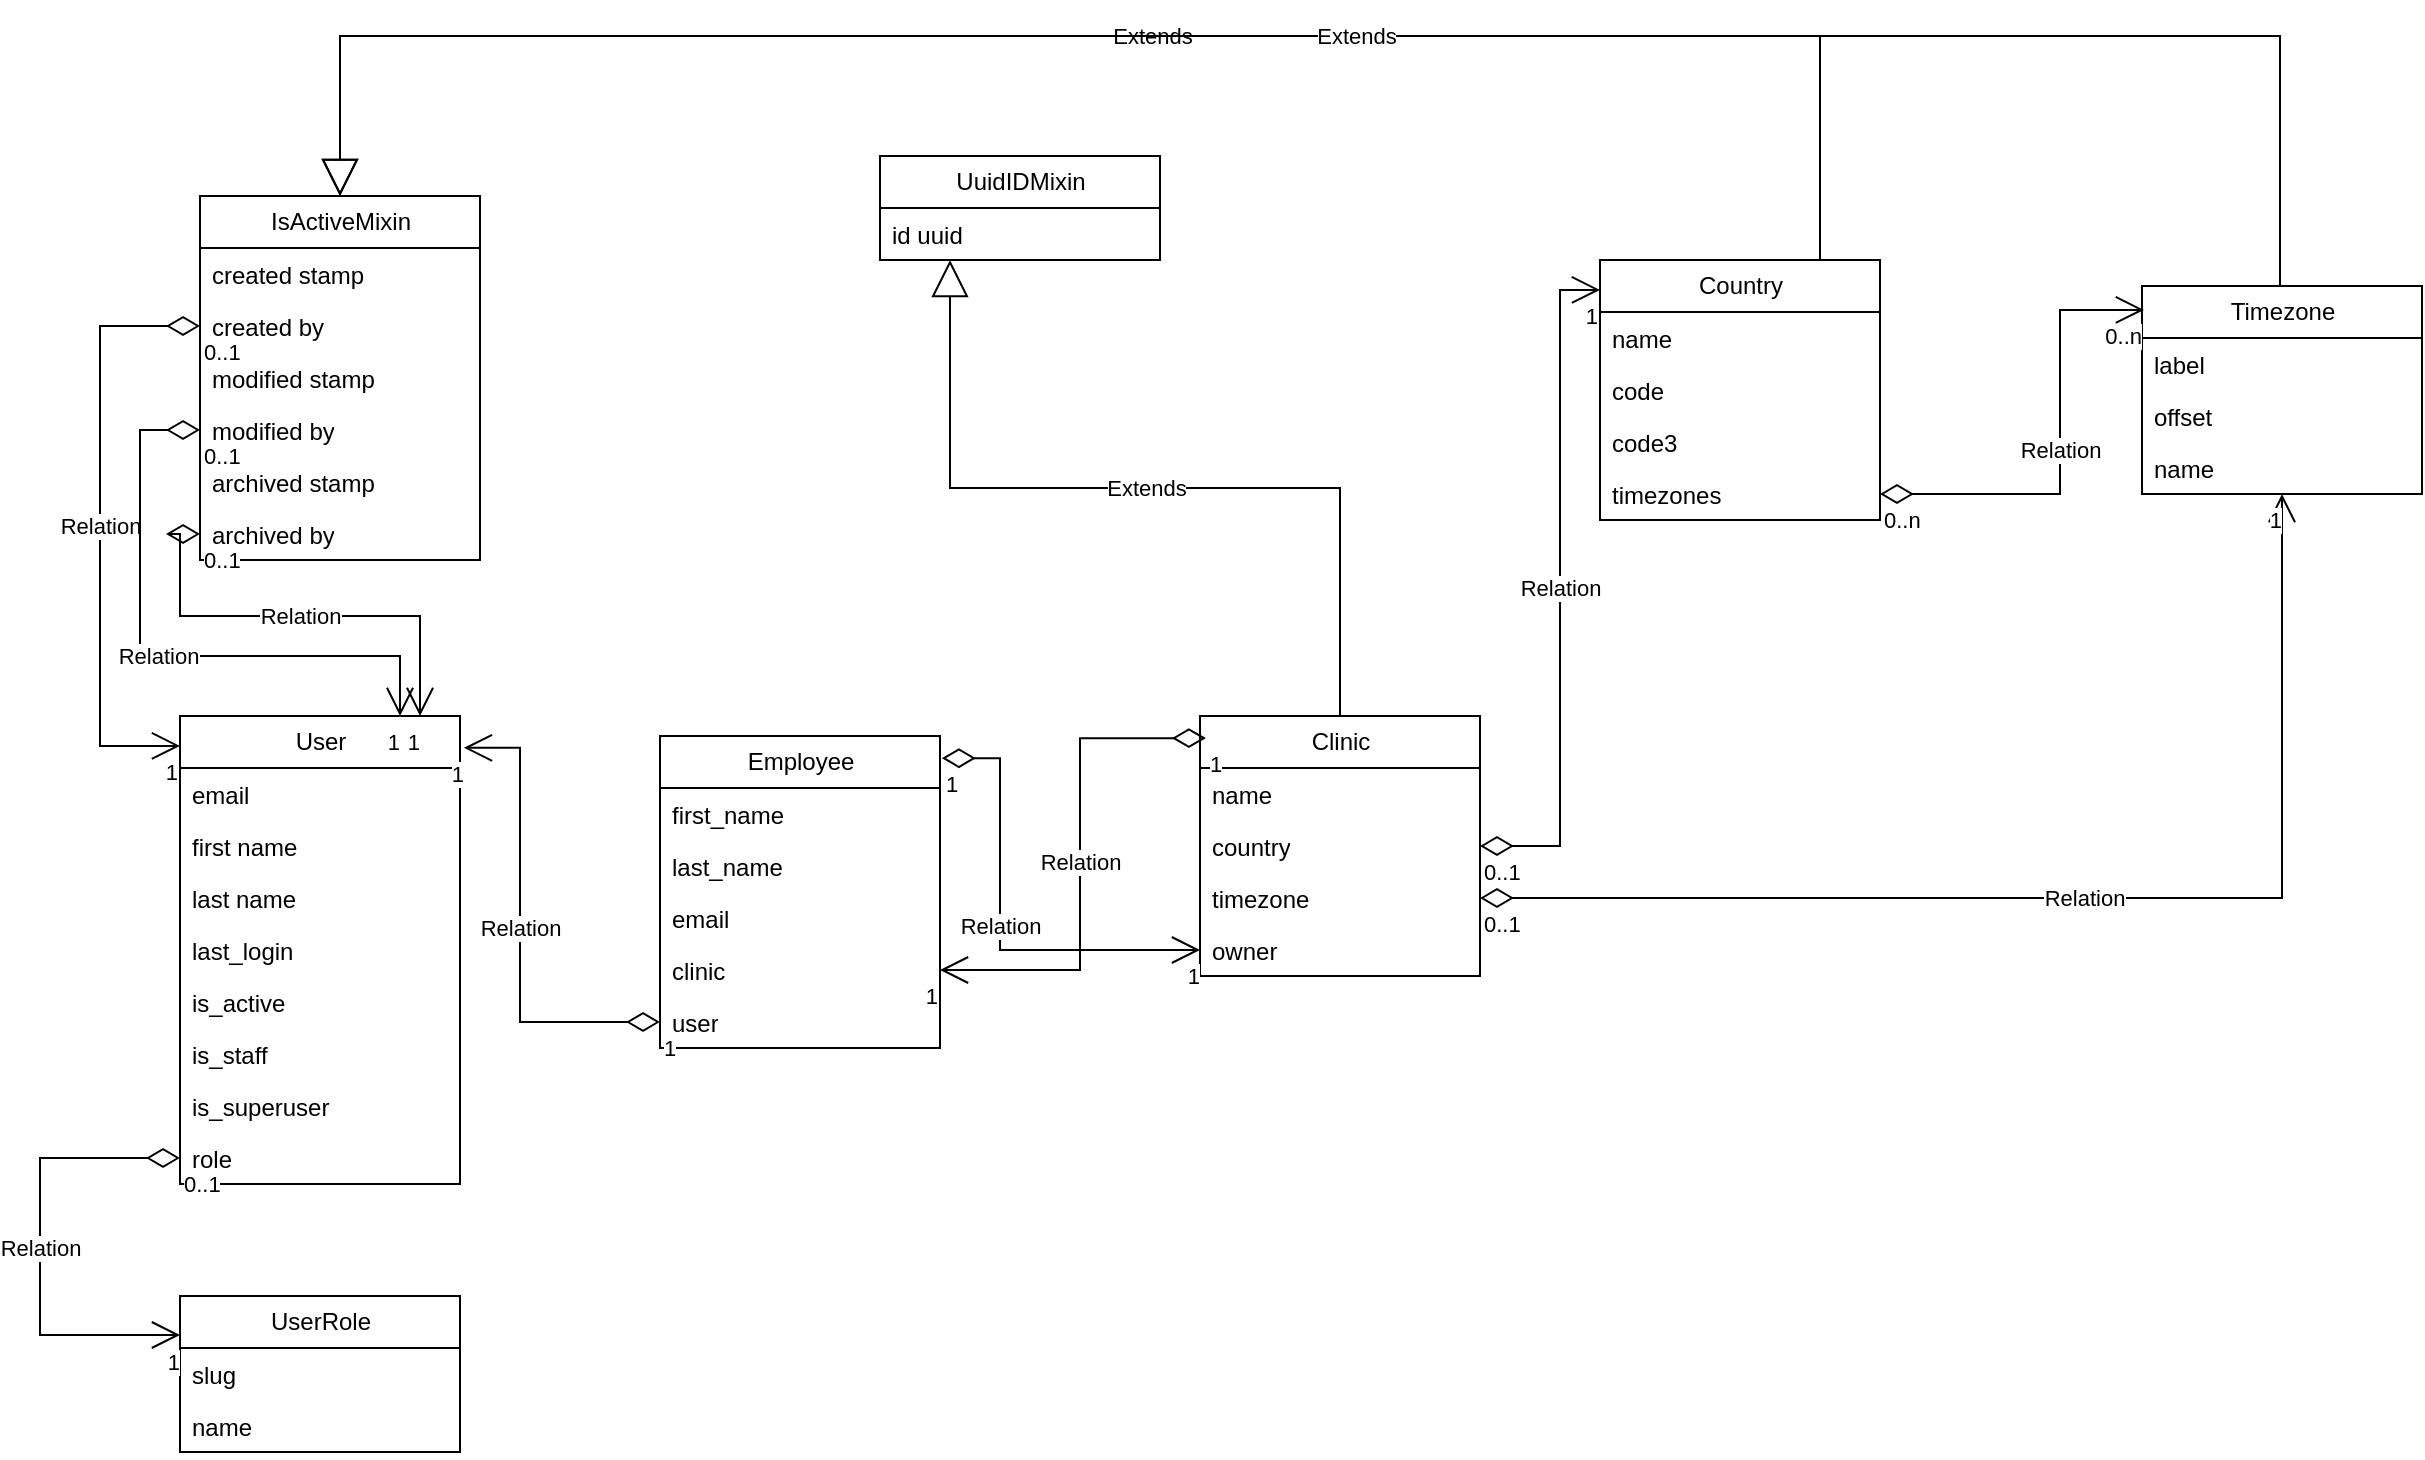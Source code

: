 <mxfile version="28.0.6">
  <diagram id="C5RBs43oDa-KdzZeNtuy" name="Page-1">
    <mxGraphModel dx="1426" dy="875" grid="1" gridSize="10" guides="1" tooltips="1" connect="1" arrows="1" fold="1" page="1" pageScale="1" pageWidth="827" pageHeight="1169" math="0" shadow="0">
      <root>
        <mxCell id="WIyWlLk6GJQsqaUBKTNV-0" />
        <mxCell id="WIyWlLk6GJQsqaUBKTNV-1" parent="WIyWlLk6GJQsqaUBKTNV-0" />
        <mxCell id="rbAuzKS3jZ9oMOGcdVhf-10" value="IsActiveMixin" style="swimlane;fontStyle=0;childLayout=stackLayout;horizontal=1;startSize=26;fillColor=none;horizontalStack=0;resizeParent=1;resizeParentMax=0;resizeLast=0;collapsible=1;marginBottom=0;html=1;" vertex="1" parent="WIyWlLk6GJQsqaUBKTNV-1">
          <mxGeometry x="200" y="440" width="140" height="182" as="geometry" />
        </mxCell>
        <mxCell id="rbAuzKS3jZ9oMOGcdVhf-11" value="created stamp" style="text;strokeColor=none;fillColor=none;align=left;verticalAlign=top;spacingLeft=4;spacingRight=4;overflow=hidden;rotatable=0;points=[[0,0.5],[1,0.5]];portConstraint=eastwest;whiteSpace=wrap;html=1;" vertex="1" parent="rbAuzKS3jZ9oMOGcdVhf-10">
          <mxGeometry y="26" width="140" height="26" as="geometry" />
        </mxCell>
        <mxCell id="rbAuzKS3jZ9oMOGcdVhf-12" value="created by" style="text;strokeColor=none;fillColor=none;align=left;verticalAlign=top;spacingLeft=4;spacingRight=4;overflow=hidden;rotatable=0;points=[[0,0.5],[1,0.5]];portConstraint=eastwest;whiteSpace=wrap;html=1;" vertex="1" parent="rbAuzKS3jZ9oMOGcdVhf-10">
          <mxGeometry y="52" width="140" height="26" as="geometry" />
        </mxCell>
        <mxCell id="rbAuzKS3jZ9oMOGcdVhf-14" value="modified stamp" style="text;strokeColor=none;fillColor=none;align=left;verticalAlign=top;spacingLeft=4;spacingRight=4;overflow=hidden;rotatable=0;points=[[0,0.5],[1,0.5]];portConstraint=eastwest;whiteSpace=wrap;html=1;" vertex="1" parent="rbAuzKS3jZ9oMOGcdVhf-10">
          <mxGeometry y="78" width="140" height="26" as="geometry" />
        </mxCell>
        <mxCell id="rbAuzKS3jZ9oMOGcdVhf-15" value="modified by&lt;table&gt;&lt;tbody&gt;&lt;tr&gt;&lt;td&gt;&lt;br&gt;&lt;/td&gt;&lt;td&gt;&lt;br&gt;&lt;/td&gt;&lt;td&gt;&lt;br&gt;&lt;/td&gt;&lt;td&gt;&lt;br&gt;&lt;/td&gt;&lt;/tr&gt;&lt;tr&gt;&lt;td&gt;&lt;br&gt;&lt;/td&gt;&lt;td&gt;&lt;br&gt;&lt;/td&gt;&lt;td&gt;&lt;br&gt;&lt;/td&gt;&lt;td&gt;&lt;br&gt;&lt;/td&gt;&lt;/tr&gt;&lt;tr&gt;&lt;td&gt;&lt;br&gt;&lt;/td&gt;&lt;td&gt;&lt;br&gt;&lt;/td&gt;&lt;td&gt;&lt;br&gt;&lt;/td&gt;&lt;td&gt;&lt;br&gt;&lt;/td&gt;&lt;/tr&gt;&lt;/tbody&gt;&lt;/table&gt;" style="text;strokeColor=none;fillColor=none;align=left;verticalAlign=top;spacingLeft=4;spacingRight=4;overflow=hidden;rotatable=0;points=[[0,0.5],[1,0.5]];portConstraint=eastwest;whiteSpace=wrap;html=1;" vertex="1" parent="rbAuzKS3jZ9oMOGcdVhf-10">
          <mxGeometry y="104" width="140" height="26" as="geometry" />
        </mxCell>
        <mxCell id="rbAuzKS3jZ9oMOGcdVhf-16" value="archived&lt;span style=&quot;background-color: transparent; color: light-dark(rgb(0, 0, 0), rgb(255, 255, 255));&quot;&gt;&amp;nbsp;stamp&lt;/span&gt;" style="text;strokeColor=none;fillColor=none;align=left;verticalAlign=top;spacingLeft=4;spacingRight=4;overflow=hidden;rotatable=0;points=[[0,0.5],[1,0.5]];portConstraint=eastwest;whiteSpace=wrap;html=1;" vertex="1" parent="rbAuzKS3jZ9oMOGcdVhf-10">
          <mxGeometry y="130" width="140" height="26" as="geometry" />
        </mxCell>
        <mxCell id="rbAuzKS3jZ9oMOGcdVhf-17" value="archived by" style="text;strokeColor=none;fillColor=none;align=left;verticalAlign=top;spacingLeft=4;spacingRight=4;overflow=hidden;rotatable=0;points=[[0,0.5],[1,0.5]];portConstraint=eastwest;whiteSpace=wrap;html=1;" vertex="1" parent="rbAuzKS3jZ9oMOGcdVhf-10">
          <mxGeometry y="156" width="140" height="26" as="geometry" />
        </mxCell>
        <mxCell id="rbAuzKS3jZ9oMOGcdVhf-18" value="UuidIDMixin" style="swimlane;fontStyle=0;childLayout=stackLayout;horizontal=1;startSize=26;fillColor=none;horizontalStack=0;resizeParent=1;resizeParentMax=0;resizeLast=0;collapsible=1;marginBottom=0;html=1;" vertex="1" parent="WIyWlLk6GJQsqaUBKTNV-1">
          <mxGeometry x="540" y="420" width="140" height="52" as="geometry" />
        </mxCell>
        <mxCell id="rbAuzKS3jZ9oMOGcdVhf-19" value="id uuid" style="text;strokeColor=none;fillColor=none;align=left;verticalAlign=top;spacingLeft=4;spacingRight=4;overflow=hidden;rotatable=0;points=[[0,0.5],[1,0.5]];portConstraint=eastwest;whiteSpace=wrap;html=1;" vertex="1" parent="rbAuzKS3jZ9oMOGcdVhf-18">
          <mxGeometry y="26" width="140" height="26" as="geometry" />
        </mxCell>
        <mxCell id="rbAuzKS3jZ9oMOGcdVhf-25" value="User" style="swimlane;fontStyle=0;childLayout=stackLayout;horizontal=1;startSize=26;fillColor=none;horizontalStack=0;resizeParent=1;resizeParentMax=0;resizeLast=0;collapsible=1;marginBottom=0;html=1;" vertex="1" parent="WIyWlLk6GJQsqaUBKTNV-1">
          <mxGeometry x="190" y="700" width="140" height="234" as="geometry" />
        </mxCell>
        <mxCell id="rbAuzKS3jZ9oMOGcdVhf-26" value="email" style="text;strokeColor=none;fillColor=none;align=left;verticalAlign=top;spacingLeft=4;spacingRight=4;overflow=hidden;rotatable=0;points=[[0,0.5],[1,0.5]];portConstraint=eastwest;whiteSpace=wrap;html=1;" vertex="1" parent="rbAuzKS3jZ9oMOGcdVhf-25">
          <mxGeometry y="26" width="140" height="26" as="geometry" />
        </mxCell>
        <mxCell id="rbAuzKS3jZ9oMOGcdVhf-27" value="first name" style="text;strokeColor=none;fillColor=none;align=left;verticalAlign=top;spacingLeft=4;spacingRight=4;overflow=hidden;rotatable=0;points=[[0,0.5],[1,0.5]];portConstraint=eastwest;whiteSpace=wrap;html=1;" vertex="1" parent="rbAuzKS3jZ9oMOGcdVhf-25">
          <mxGeometry y="52" width="140" height="26" as="geometry" />
        </mxCell>
        <mxCell id="rbAuzKS3jZ9oMOGcdVhf-28" value="last name" style="text;strokeColor=none;fillColor=none;align=left;verticalAlign=top;spacingLeft=4;spacingRight=4;overflow=hidden;rotatable=0;points=[[0,0.5],[1,0.5]];portConstraint=eastwest;whiteSpace=wrap;html=1;" vertex="1" parent="rbAuzKS3jZ9oMOGcdVhf-25">
          <mxGeometry y="78" width="140" height="26" as="geometry" />
        </mxCell>
        <mxCell id="rbAuzKS3jZ9oMOGcdVhf-32" value="last_login" style="text;strokeColor=none;fillColor=none;align=left;verticalAlign=top;spacingLeft=4;spacingRight=4;overflow=hidden;rotatable=0;points=[[0,0.5],[1,0.5]];portConstraint=eastwest;whiteSpace=wrap;html=1;" vertex="1" parent="rbAuzKS3jZ9oMOGcdVhf-25">
          <mxGeometry y="104" width="140" height="26" as="geometry" />
        </mxCell>
        <mxCell id="rbAuzKS3jZ9oMOGcdVhf-29" value="is_active" style="text;strokeColor=none;fillColor=none;align=left;verticalAlign=top;spacingLeft=4;spacingRight=4;overflow=hidden;rotatable=0;points=[[0,0.5],[1,0.5]];portConstraint=eastwest;whiteSpace=wrap;html=1;" vertex="1" parent="rbAuzKS3jZ9oMOGcdVhf-25">
          <mxGeometry y="130" width="140" height="26" as="geometry" />
        </mxCell>
        <mxCell id="rbAuzKS3jZ9oMOGcdVhf-31" value="is_staff" style="text;strokeColor=none;fillColor=none;align=left;verticalAlign=top;spacingLeft=4;spacingRight=4;overflow=hidden;rotatable=0;points=[[0,0.5],[1,0.5]];portConstraint=eastwest;whiteSpace=wrap;html=1;" vertex="1" parent="rbAuzKS3jZ9oMOGcdVhf-25">
          <mxGeometry y="156" width="140" height="26" as="geometry" />
        </mxCell>
        <mxCell id="rbAuzKS3jZ9oMOGcdVhf-33" value="is_superuser" style="text;strokeColor=none;fillColor=none;align=left;verticalAlign=top;spacingLeft=4;spacingRight=4;overflow=hidden;rotatable=0;points=[[0,0.5],[1,0.5]];portConstraint=eastwest;whiteSpace=wrap;html=1;" vertex="1" parent="rbAuzKS3jZ9oMOGcdVhf-25">
          <mxGeometry y="182" width="140" height="26" as="geometry" />
        </mxCell>
        <mxCell id="rbAuzKS3jZ9oMOGcdVhf-30" value="role" style="text;strokeColor=none;fillColor=none;align=left;verticalAlign=top;spacingLeft=4;spacingRight=4;overflow=hidden;rotatable=0;points=[[0,0.5],[1,0.5]];portConstraint=eastwest;whiteSpace=wrap;html=1;" vertex="1" parent="rbAuzKS3jZ9oMOGcdVhf-25">
          <mxGeometry y="208" width="140" height="26" as="geometry" />
        </mxCell>
        <mxCell id="rbAuzKS3jZ9oMOGcdVhf-34" value="UserRole" style="swimlane;fontStyle=0;childLayout=stackLayout;horizontal=1;startSize=26;fillColor=none;horizontalStack=0;resizeParent=1;resizeParentMax=0;resizeLast=0;collapsible=1;marginBottom=0;html=1;" vertex="1" parent="WIyWlLk6GJQsqaUBKTNV-1">
          <mxGeometry x="190" y="990" width="140" height="78" as="geometry" />
        </mxCell>
        <mxCell id="rbAuzKS3jZ9oMOGcdVhf-35" value="slug" style="text;strokeColor=none;fillColor=none;align=left;verticalAlign=top;spacingLeft=4;spacingRight=4;overflow=hidden;rotatable=0;points=[[0,0.5],[1,0.5]];portConstraint=eastwest;whiteSpace=wrap;html=1;" vertex="1" parent="rbAuzKS3jZ9oMOGcdVhf-34">
          <mxGeometry y="26" width="140" height="26" as="geometry" />
        </mxCell>
        <mxCell id="rbAuzKS3jZ9oMOGcdVhf-36" value="name" style="text;strokeColor=none;fillColor=none;align=left;verticalAlign=top;spacingLeft=4;spacingRight=4;overflow=hidden;rotatable=0;points=[[0,0.5],[1,0.5]];portConstraint=eastwest;whiteSpace=wrap;html=1;" vertex="1" parent="rbAuzKS3jZ9oMOGcdVhf-34">
          <mxGeometry y="52" width="140" height="26" as="geometry" />
        </mxCell>
        <mxCell id="rbAuzKS3jZ9oMOGcdVhf-37" value="Relation" style="endArrow=open;html=1;endSize=12;startArrow=diamondThin;startSize=14;startFill=0;edgeStyle=orthogonalEdgeStyle;rounded=0;entryX=0;entryY=0.25;entryDx=0;entryDy=0;" edge="1" parent="WIyWlLk6GJQsqaUBKTNV-1" target="rbAuzKS3jZ9oMOGcdVhf-34">
          <mxGeometry relative="1" as="geometry">
            <mxPoint x="190" y="921" as="sourcePoint" />
            <mxPoint x="600" y="758.5" as="targetPoint" />
            <Array as="points">
              <mxPoint x="120" y="921" />
              <mxPoint x="120" y="1010" />
            </Array>
          </mxGeometry>
        </mxCell>
        <mxCell id="rbAuzKS3jZ9oMOGcdVhf-38" value="0..1" style="edgeLabel;resizable=0;html=1;align=left;verticalAlign=top;" connectable="0" vertex="1" parent="rbAuzKS3jZ9oMOGcdVhf-37">
          <mxGeometry x="-1" relative="1" as="geometry" />
        </mxCell>
        <mxCell id="rbAuzKS3jZ9oMOGcdVhf-39" value="1" style="edgeLabel;resizable=0;html=1;align=right;verticalAlign=top;" connectable="0" vertex="1" parent="rbAuzKS3jZ9oMOGcdVhf-37">
          <mxGeometry x="1" relative="1" as="geometry" />
        </mxCell>
        <mxCell id="rbAuzKS3jZ9oMOGcdVhf-40" value="Relation" style="endArrow=open;html=1;endSize=12;startArrow=diamondThin;startSize=14;startFill=0;edgeStyle=orthogonalEdgeStyle;rounded=0;exitX=0;exitY=0.5;exitDx=0;exitDy=0;entryX=0;entryY=0.064;entryDx=0;entryDy=0;entryPerimeter=0;" edge="1" parent="WIyWlLk6GJQsqaUBKTNV-1" source="rbAuzKS3jZ9oMOGcdVhf-12" target="rbAuzKS3jZ9oMOGcdVhf-25">
          <mxGeometry relative="1" as="geometry">
            <mxPoint x="280" y="770" as="sourcePoint" />
            <mxPoint x="440" y="770" as="targetPoint" />
            <Array as="points">
              <mxPoint x="150" y="505" />
              <mxPoint x="150" y="715" />
            </Array>
          </mxGeometry>
        </mxCell>
        <mxCell id="rbAuzKS3jZ9oMOGcdVhf-41" value="0..1" style="edgeLabel;resizable=0;html=1;align=left;verticalAlign=top;" connectable="0" vertex="1" parent="rbAuzKS3jZ9oMOGcdVhf-40">
          <mxGeometry x="-1" relative="1" as="geometry" />
        </mxCell>
        <mxCell id="rbAuzKS3jZ9oMOGcdVhf-42" value="1" style="edgeLabel;resizable=0;html=1;align=right;verticalAlign=top;" connectable="0" vertex="1" parent="rbAuzKS3jZ9oMOGcdVhf-40">
          <mxGeometry x="1" relative="1" as="geometry" />
        </mxCell>
        <mxCell id="rbAuzKS3jZ9oMOGcdVhf-48" value="Relation" style="endArrow=open;html=1;endSize=12;startArrow=diamondThin;startSize=14;startFill=0;edgeStyle=orthogonalEdgeStyle;rounded=0;strokeColor=default;align=center;verticalAlign=middle;fontFamily=Helvetica;fontSize=11;fontColor=default;labelBackgroundColor=default;exitX=0;exitY=0.5;exitDx=0;exitDy=0;" edge="1" parent="WIyWlLk6GJQsqaUBKTNV-1" source="rbAuzKS3jZ9oMOGcdVhf-15" target="rbAuzKS3jZ9oMOGcdVhf-25">
          <mxGeometry relative="1" as="geometry">
            <mxPoint x="280" y="770" as="sourcePoint" />
            <mxPoint x="440" y="770" as="targetPoint" />
            <Array as="points">
              <mxPoint x="170" y="557" />
              <mxPoint x="170" y="670" />
              <mxPoint x="300" y="670" />
            </Array>
          </mxGeometry>
        </mxCell>
        <mxCell id="rbAuzKS3jZ9oMOGcdVhf-49" value="0..1" style="edgeLabel;resizable=0;html=1;align=left;verticalAlign=top;fontFamily=Helvetica;fontSize=11;fontColor=default;labelBackgroundColor=default;" connectable="0" vertex="1" parent="rbAuzKS3jZ9oMOGcdVhf-48">
          <mxGeometry x="-1" relative="1" as="geometry" />
        </mxCell>
        <mxCell id="rbAuzKS3jZ9oMOGcdVhf-50" value="1" style="edgeLabel;resizable=0;html=1;align=right;verticalAlign=top;fontFamily=Helvetica;fontSize=11;fontColor=default;labelBackgroundColor=default;" connectable="0" vertex="1" parent="rbAuzKS3jZ9oMOGcdVhf-48">
          <mxGeometry x="1" relative="1" as="geometry" />
        </mxCell>
        <mxCell id="rbAuzKS3jZ9oMOGcdVhf-51" value="Relation" style="endArrow=open;html=1;endSize=12;startArrow=diamondThin;startSize=14;startFill=0;edgeStyle=orthogonalEdgeStyle;rounded=0;strokeColor=default;align=center;verticalAlign=middle;fontFamily=Helvetica;fontSize=11;fontColor=default;labelBackgroundColor=default;exitX=0;exitY=0.5;exitDx=0;exitDy=0;" edge="1" parent="WIyWlLk6GJQsqaUBKTNV-1" source="rbAuzKS3jZ9oMOGcdVhf-17">
          <mxGeometry relative="1" as="geometry">
            <mxPoint x="400" y="650" as="sourcePoint" />
            <mxPoint x="310" y="700" as="targetPoint" />
            <Array as="points">
              <mxPoint x="190" y="609" />
              <mxPoint x="190" y="650" />
              <mxPoint x="310" y="650" />
            </Array>
          </mxGeometry>
        </mxCell>
        <mxCell id="rbAuzKS3jZ9oMOGcdVhf-52" value="0..1" style="edgeLabel;resizable=0;html=1;align=left;verticalAlign=top;fontFamily=Helvetica;fontSize=11;fontColor=default;labelBackgroundColor=default;" connectable="0" vertex="1" parent="rbAuzKS3jZ9oMOGcdVhf-51">
          <mxGeometry x="-1" relative="1" as="geometry" />
        </mxCell>
        <mxCell id="rbAuzKS3jZ9oMOGcdVhf-53" value="1" style="edgeLabel;resizable=0;html=1;align=right;verticalAlign=top;fontFamily=Helvetica;fontSize=11;fontColor=default;labelBackgroundColor=default;" connectable="0" vertex="1" parent="rbAuzKS3jZ9oMOGcdVhf-51">
          <mxGeometry x="1" relative="1" as="geometry" />
        </mxCell>
        <mxCell id="rbAuzKS3jZ9oMOGcdVhf-54" value="Clinic" style="swimlane;fontStyle=0;childLayout=stackLayout;horizontal=1;startSize=26;fillColor=none;horizontalStack=0;resizeParent=1;resizeParentMax=0;resizeLast=0;collapsible=1;marginBottom=0;html=1;" vertex="1" parent="WIyWlLk6GJQsqaUBKTNV-1">
          <mxGeometry x="700" y="700" width="140" height="130" as="geometry" />
        </mxCell>
        <mxCell id="rbAuzKS3jZ9oMOGcdVhf-55" value="name" style="text;strokeColor=none;fillColor=none;align=left;verticalAlign=top;spacingLeft=4;spacingRight=4;overflow=hidden;rotatable=0;points=[[0,0.5],[1,0.5]];portConstraint=eastwest;whiteSpace=wrap;html=1;" vertex="1" parent="rbAuzKS3jZ9oMOGcdVhf-54">
          <mxGeometry y="26" width="140" height="26" as="geometry" />
        </mxCell>
        <mxCell id="rbAuzKS3jZ9oMOGcdVhf-56" value="country" style="text;strokeColor=none;fillColor=none;align=left;verticalAlign=top;spacingLeft=4;spacingRight=4;overflow=hidden;rotatable=0;points=[[0,0.5],[1,0.5]];portConstraint=eastwest;whiteSpace=wrap;html=1;" vertex="1" parent="rbAuzKS3jZ9oMOGcdVhf-54">
          <mxGeometry y="52" width="140" height="26" as="geometry" />
        </mxCell>
        <mxCell id="rbAuzKS3jZ9oMOGcdVhf-58" value="timezone" style="text;strokeColor=none;fillColor=none;align=left;verticalAlign=top;spacingLeft=4;spacingRight=4;overflow=hidden;rotatable=0;points=[[0,0.5],[1,0.5]];portConstraint=eastwest;whiteSpace=wrap;html=1;" vertex="1" parent="rbAuzKS3jZ9oMOGcdVhf-54">
          <mxGeometry y="78" width="140" height="26" as="geometry" />
        </mxCell>
        <mxCell id="rbAuzKS3jZ9oMOGcdVhf-57" value="owner" style="text;strokeColor=none;fillColor=none;align=left;verticalAlign=top;spacingLeft=4;spacingRight=4;overflow=hidden;rotatable=0;points=[[0,0.5],[1,0.5]];portConstraint=eastwest;whiteSpace=wrap;html=1;" vertex="1" parent="rbAuzKS3jZ9oMOGcdVhf-54">
          <mxGeometry y="104" width="140" height="26" as="geometry" />
        </mxCell>
        <mxCell id="rbAuzKS3jZ9oMOGcdVhf-59" value="Extends" style="endArrow=block;endSize=16;endFill=0;html=1;rounded=0;strokeColor=default;align=center;verticalAlign=middle;fontFamily=Helvetica;fontSize=11;fontColor=default;labelBackgroundColor=default;edgeStyle=orthogonalEdgeStyle;entryX=0.25;entryY=1;entryDx=0;entryDy=0;entryPerimeter=0;exitX=0.5;exitY=0;exitDx=0;exitDy=0;" edge="1" parent="WIyWlLk6GJQsqaUBKTNV-1" source="rbAuzKS3jZ9oMOGcdVhf-54" target="rbAuzKS3jZ9oMOGcdVhf-19">
          <mxGeometry width="160" relative="1" as="geometry">
            <mxPoint x="280" y="770" as="sourcePoint" />
            <mxPoint x="440" y="770" as="targetPoint" />
          </mxGeometry>
        </mxCell>
        <mxCell id="rbAuzKS3jZ9oMOGcdVhf-60" value="Employee" style="swimlane;fontStyle=0;childLayout=stackLayout;horizontal=1;startSize=26;fillColor=none;horizontalStack=0;resizeParent=1;resizeParentMax=0;resizeLast=0;collapsible=1;marginBottom=0;html=1;" vertex="1" parent="WIyWlLk6GJQsqaUBKTNV-1">
          <mxGeometry x="430" y="710" width="140" height="156" as="geometry" />
        </mxCell>
        <mxCell id="rbAuzKS3jZ9oMOGcdVhf-61" value="first_name" style="text;strokeColor=none;fillColor=none;align=left;verticalAlign=top;spacingLeft=4;spacingRight=4;overflow=hidden;rotatable=0;points=[[0,0.5],[1,0.5]];portConstraint=eastwest;whiteSpace=wrap;html=1;" vertex="1" parent="rbAuzKS3jZ9oMOGcdVhf-60">
          <mxGeometry y="26" width="140" height="26" as="geometry" />
        </mxCell>
        <mxCell id="rbAuzKS3jZ9oMOGcdVhf-62" value="last_name" style="text;strokeColor=none;fillColor=none;align=left;verticalAlign=top;spacingLeft=4;spacingRight=4;overflow=hidden;rotatable=0;points=[[0,0.5],[1,0.5]];portConstraint=eastwest;whiteSpace=wrap;html=1;" vertex="1" parent="rbAuzKS3jZ9oMOGcdVhf-60">
          <mxGeometry y="52" width="140" height="26" as="geometry" />
        </mxCell>
        <mxCell id="rbAuzKS3jZ9oMOGcdVhf-63" value="email" style="text;strokeColor=none;fillColor=none;align=left;verticalAlign=top;spacingLeft=4;spacingRight=4;overflow=hidden;rotatable=0;points=[[0,0.5],[1,0.5]];portConstraint=eastwest;whiteSpace=wrap;html=1;" vertex="1" parent="rbAuzKS3jZ9oMOGcdVhf-60">
          <mxGeometry y="78" width="140" height="26" as="geometry" />
        </mxCell>
        <mxCell id="rbAuzKS3jZ9oMOGcdVhf-64" value="clinic" style="text;strokeColor=none;fillColor=none;align=left;verticalAlign=top;spacingLeft=4;spacingRight=4;overflow=hidden;rotatable=0;points=[[0,0.5],[1,0.5]];portConstraint=eastwest;whiteSpace=wrap;html=1;" vertex="1" parent="rbAuzKS3jZ9oMOGcdVhf-60">
          <mxGeometry y="104" width="140" height="26" as="geometry" />
        </mxCell>
        <mxCell id="rbAuzKS3jZ9oMOGcdVhf-65" value="user" style="text;strokeColor=none;fillColor=none;align=left;verticalAlign=top;spacingLeft=4;spacingRight=4;overflow=hidden;rotatable=0;points=[[0,0.5],[1,0.5]];portConstraint=eastwest;whiteSpace=wrap;html=1;" vertex="1" parent="rbAuzKS3jZ9oMOGcdVhf-60">
          <mxGeometry y="130" width="140" height="26" as="geometry" />
        </mxCell>
        <mxCell id="rbAuzKS3jZ9oMOGcdVhf-66" value="Relation" style="endArrow=open;html=1;endSize=12;startArrow=diamondThin;startSize=14;startFill=0;edgeStyle=orthogonalEdgeStyle;rounded=0;entryX=1.014;entryY=0.068;entryDx=0;entryDy=0;exitX=0;exitY=0.5;exitDx=0;exitDy=0;entryPerimeter=0;" edge="1" parent="WIyWlLk6GJQsqaUBKTNV-1" source="rbAuzKS3jZ9oMOGcdVhf-65" target="rbAuzKS3jZ9oMOGcdVhf-25">
          <mxGeometry relative="1" as="geometry">
            <mxPoint x="540" y="870" as="sourcePoint" />
            <mxPoint x="540" y="959" as="targetPoint" />
            <Array as="points">
              <mxPoint x="360" y="853" />
              <mxPoint x="360" y="716" />
            </Array>
          </mxGeometry>
        </mxCell>
        <mxCell id="rbAuzKS3jZ9oMOGcdVhf-67" value="1" style="edgeLabel;resizable=0;html=1;align=left;verticalAlign=top;" connectable="0" vertex="1" parent="rbAuzKS3jZ9oMOGcdVhf-66">
          <mxGeometry x="-1" relative="1" as="geometry" />
        </mxCell>
        <mxCell id="rbAuzKS3jZ9oMOGcdVhf-68" value="1" style="edgeLabel;resizable=0;html=1;align=right;verticalAlign=top;" connectable="0" vertex="1" parent="rbAuzKS3jZ9oMOGcdVhf-66">
          <mxGeometry x="1" relative="1" as="geometry" />
        </mxCell>
        <mxCell id="rbAuzKS3jZ9oMOGcdVhf-69" value="Relation" style="endArrow=open;html=1;endSize=12;startArrow=diamondThin;startSize=14;startFill=0;edgeStyle=orthogonalEdgeStyle;rounded=0;entryX=1;entryY=0.5;entryDx=0;entryDy=0;exitX=0.021;exitY=0.085;exitDx=0;exitDy=0;exitPerimeter=0;" edge="1" parent="WIyWlLk6GJQsqaUBKTNV-1" source="rbAuzKS3jZ9oMOGcdVhf-54" target="rbAuzKS3jZ9oMOGcdVhf-64">
          <mxGeometry relative="1" as="geometry">
            <mxPoint x="558" y="1087" as="sourcePoint" />
            <mxPoint x="460" y="950" as="targetPoint" />
            <Array as="points">
              <mxPoint x="640" y="711" />
              <mxPoint x="640" y="827" />
            </Array>
          </mxGeometry>
        </mxCell>
        <mxCell id="rbAuzKS3jZ9oMOGcdVhf-70" value="1" style="edgeLabel;resizable=0;html=1;align=left;verticalAlign=top;" connectable="0" vertex="1" parent="rbAuzKS3jZ9oMOGcdVhf-69">
          <mxGeometry x="-1" relative="1" as="geometry" />
        </mxCell>
        <mxCell id="rbAuzKS3jZ9oMOGcdVhf-71" value="1" style="edgeLabel;resizable=0;html=1;align=right;verticalAlign=top;" connectable="0" vertex="1" parent="rbAuzKS3jZ9oMOGcdVhf-69">
          <mxGeometry x="1" relative="1" as="geometry" />
        </mxCell>
        <mxCell id="rbAuzKS3jZ9oMOGcdVhf-72" value="Relation" style="endArrow=open;html=1;endSize=12;startArrow=diamondThin;startSize=14;startFill=0;edgeStyle=orthogonalEdgeStyle;rounded=0;entryX=0;entryY=0.5;entryDx=0;entryDy=0;exitX=1.007;exitY=0.071;exitDx=0;exitDy=0;exitPerimeter=0;" edge="1" parent="WIyWlLk6GJQsqaUBKTNV-1" source="rbAuzKS3jZ9oMOGcdVhf-60" target="rbAuzKS3jZ9oMOGcdVhf-57">
          <mxGeometry relative="1" as="geometry">
            <mxPoint x="733" y="920" as="sourcePoint" />
            <mxPoint x="640" y="1036" as="targetPoint" />
            <Array as="points">
              <mxPoint x="600" y="721" />
              <mxPoint x="600" y="817" />
            </Array>
          </mxGeometry>
        </mxCell>
        <mxCell id="rbAuzKS3jZ9oMOGcdVhf-73" value="1" style="edgeLabel;resizable=0;html=1;align=left;verticalAlign=top;" connectable="0" vertex="1" parent="rbAuzKS3jZ9oMOGcdVhf-72">
          <mxGeometry x="-1" relative="1" as="geometry" />
        </mxCell>
        <mxCell id="rbAuzKS3jZ9oMOGcdVhf-74" value="1" style="edgeLabel;resizable=0;html=1;align=right;verticalAlign=top;" connectable="0" vertex="1" parent="rbAuzKS3jZ9oMOGcdVhf-72">
          <mxGeometry x="1" relative="1" as="geometry" />
        </mxCell>
        <mxCell id="rbAuzKS3jZ9oMOGcdVhf-75" value="Country" style="swimlane;fontStyle=0;childLayout=stackLayout;horizontal=1;startSize=26;fillColor=none;horizontalStack=0;resizeParent=1;resizeParentMax=0;resizeLast=0;collapsible=1;marginBottom=0;html=1;" vertex="1" parent="WIyWlLk6GJQsqaUBKTNV-1">
          <mxGeometry x="900" y="472" width="140" height="130" as="geometry" />
        </mxCell>
        <mxCell id="rbAuzKS3jZ9oMOGcdVhf-76" value="name" style="text;strokeColor=none;fillColor=none;align=left;verticalAlign=top;spacingLeft=4;spacingRight=4;overflow=hidden;rotatable=0;points=[[0,0.5],[1,0.5]];portConstraint=eastwest;whiteSpace=wrap;html=1;" vertex="1" parent="rbAuzKS3jZ9oMOGcdVhf-75">
          <mxGeometry y="26" width="140" height="26" as="geometry" />
        </mxCell>
        <mxCell id="rbAuzKS3jZ9oMOGcdVhf-77" value="code" style="text;strokeColor=none;fillColor=none;align=left;verticalAlign=top;spacingLeft=4;spacingRight=4;overflow=hidden;rotatable=0;points=[[0,0.5],[1,0.5]];portConstraint=eastwest;whiteSpace=wrap;html=1;" vertex="1" parent="rbAuzKS3jZ9oMOGcdVhf-75">
          <mxGeometry y="52" width="140" height="26" as="geometry" />
        </mxCell>
        <mxCell id="rbAuzKS3jZ9oMOGcdVhf-78" value="code3" style="text;strokeColor=none;fillColor=none;align=left;verticalAlign=top;spacingLeft=4;spacingRight=4;overflow=hidden;rotatable=0;points=[[0,0.5],[1,0.5]];portConstraint=eastwest;whiteSpace=wrap;html=1;" vertex="1" parent="rbAuzKS3jZ9oMOGcdVhf-75">
          <mxGeometry y="78" width="140" height="26" as="geometry" />
        </mxCell>
        <mxCell id="rbAuzKS3jZ9oMOGcdVhf-80" value="timezones" style="text;strokeColor=none;fillColor=none;align=left;verticalAlign=top;spacingLeft=4;spacingRight=4;overflow=hidden;rotatable=0;points=[[0,0.5],[1,0.5]];portConstraint=eastwest;whiteSpace=wrap;html=1;" vertex="1" parent="rbAuzKS3jZ9oMOGcdVhf-75">
          <mxGeometry y="104" width="140" height="26" as="geometry" />
        </mxCell>
        <mxCell id="rbAuzKS3jZ9oMOGcdVhf-79" value="Extends" style="endArrow=block;endSize=16;endFill=0;html=1;rounded=0;strokeColor=default;align=center;verticalAlign=middle;fontFamily=Helvetica;fontSize=11;fontColor=default;labelBackgroundColor=default;edgeStyle=orthogonalEdgeStyle;entryX=0.5;entryY=0;entryDx=0;entryDy=0;exitX=0.5;exitY=0;exitDx=0;exitDy=0;" edge="1" parent="WIyWlLk6GJQsqaUBKTNV-1" source="rbAuzKS3jZ9oMOGcdVhf-75" target="rbAuzKS3jZ9oMOGcdVhf-10">
          <mxGeometry width="160" relative="1" as="geometry">
            <mxPoint x="945" y="828" as="sourcePoint" />
            <mxPoint x="750" y="600" as="targetPoint" />
            <Array as="points">
              <mxPoint x="1010" y="360" />
              <mxPoint x="270" y="360" />
            </Array>
          </mxGeometry>
        </mxCell>
        <mxCell id="rbAuzKS3jZ9oMOGcdVhf-81" value="Timezone" style="swimlane;fontStyle=0;childLayout=stackLayout;horizontal=1;startSize=26;fillColor=none;horizontalStack=0;resizeParent=1;resizeParentMax=0;resizeLast=0;collapsible=1;marginBottom=0;html=1;" vertex="1" parent="WIyWlLk6GJQsqaUBKTNV-1">
          <mxGeometry x="1171" y="485" width="140" height="104" as="geometry" />
        </mxCell>
        <mxCell id="rbAuzKS3jZ9oMOGcdVhf-82" value="label" style="text;strokeColor=none;fillColor=none;align=left;verticalAlign=top;spacingLeft=4;spacingRight=4;overflow=hidden;rotatable=0;points=[[0,0.5],[1,0.5]];portConstraint=eastwest;whiteSpace=wrap;html=1;" vertex="1" parent="rbAuzKS3jZ9oMOGcdVhf-81">
          <mxGeometry y="26" width="140" height="26" as="geometry" />
        </mxCell>
        <mxCell id="rbAuzKS3jZ9oMOGcdVhf-83" value="offset" style="text;strokeColor=none;fillColor=none;align=left;verticalAlign=top;spacingLeft=4;spacingRight=4;overflow=hidden;rotatable=0;points=[[0,0.5],[1,0.5]];portConstraint=eastwest;whiteSpace=wrap;html=1;" vertex="1" parent="rbAuzKS3jZ9oMOGcdVhf-81">
          <mxGeometry y="52" width="140" height="26" as="geometry" />
        </mxCell>
        <mxCell id="rbAuzKS3jZ9oMOGcdVhf-84" value="name" style="text;strokeColor=none;fillColor=none;align=left;verticalAlign=top;spacingLeft=4;spacingRight=4;overflow=hidden;rotatable=0;points=[[0,0.5],[1,0.5]];portConstraint=eastwest;whiteSpace=wrap;html=1;" vertex="1" parent="rbAuzKS3jZ9oMOGcdVhf-81">
          <mxGeometry y="78" width="140" height="26" as="geometry" />
        </mxCell>
        <mxCell id="rbAuzKS3jZ9oMOGcdVhf-86" value="Extends" style="endArrow=block;endSize=16;endFill=0;html=1;rounded=0;strokeColor=default;align=center;verticalAlign=middle;fontFamily=Helvetica;fontSize=11;fontColor=default;labelBackgroundColor=default;edgeStyle=orthogonalEdgeStyle;entryX=0.5;entryY=0;entryDx=0;entryDy=0;exitX=0.5;exitY=0;exitDx=0;exitDy=0;" edge="1" parent="WIyWlLk6GJQsqaUBKTNV-1" source="rbAuzKS3jZ9oMOGcdVhf-81" target="rbAuzKS3jZ9oMOGcdVhf-10">
          <mxGeometry width="160" relative="1" as="geometry">
            <mxPoint x="1890" y="542" as="sourcePoint" />
            <mxPoint x="1150" y="510" as="targetPoint" />
            <Array as="points">
              <mxPoint x="1240" y="485" />
              <mxPoint x="1240" y="360" />
              <mxPoint x="270" y="360" />
            </Array>
          </mxGeometry>
        </mxCell>
        <mxCell id="rbAuzKS3jZ9oMOGcdVhf-87" value="Relation" style="endArrow=open;html=1;endSize=12;startArrow=diamondThin;startSize=14;startFill=0;edgeStyle=orthogonalEdgeStyle;rounded=0;strokeColor=default;align=center;verticalAlign=middle;fontFamily=Helvetica;fontSize=11;fontColor=default;labelBackgroundColor=default;exitX=1;exitY=0.5;exitDx=0;exitDy=0;entryX=0.007;entryY=0.115;entryDx=0;entryDy=0;entryPerimeter=0;" edge="1" parent="WIyWlLk6GJQsqaUBKTNV-1" source="rbAuzKS3jZ9oMOGcdVhf-80" target="rbAuzKS3jZ9oMOGcdVhf-81">
          <mxGeometry relative="1" as="geometry">
            <mxPoint x="1080" y="650" as="sourcePoint" />
            <mxPoint x="1180" y="793" as="targetPoint" />
            <Array as="points">
              <mxPoint x="1130" y="589" />
              <mxPoint x="1130" y="497" />
            </Array>
          </mxGeometry>
        </mxCell>
        <mxCell id="rbAuzKS3jZ9oMOGcdVhf-88" value="0..n" style="edgeLabel;resizable=0;html=1;align=left;verticalAlign=top;fontFamily=Helvetica;fontSize=11;fontColor=default;labelBackgroundColor=default;" connectable="0" vertex="1" parent="rbAuzKS3jZ9oMOGcdVhf-87">
          <mxGeometry x="-1" relative="1" as="geometry" />
        </mxCell>
        <mxCell id="rbAuzKS3jZ9oMOGcdVhf-89" value="0..n" style="edgeLabel;resizable=0;html=1;align=right;verticalAlign=top;fontFamily=Helvetica;fontSize=11;fontColor=default;labelBackgroundColor=default;" connectable="0" vertex="1" parent="rbAuzKS3jZ9oMOGcdVhf-87">
          <mxGeometry x="1" relative="1" as="geometry" />
        </mxCell>
        <mxCell id="rbAuzKS3jZ9oMOGcdVhf-90" value="Relation" style="endArrow=open;html=1;endSize=12;startArrow=diamondThin;startSize=14;startFill=0;edgeStyle=orthogonalEdgeStyle;rounded=0;strokeColor=default;align=center;verticalAlign=middle;fontFamily=Helvetica;fontSize=11;fontColor=default;labelBackgroundColor=default;exitX=1;exitY=0.5;exitDx=0;exitDy=0;entryX=0;entryY=0.115;entryDx=0;entryDy=0;entryPerimeter=0;" edge="1" parent="WIyWlLk6GJQsqaUBKTNV-1" source="rbAuzKS3jZ9oMOGcdVhf-56" target="rbAuzKS3jZ9oMOGcdVhf-75">
          <mxGeometry relative="1" as="geometry">
            <mxPoint x="1060" y="740" as="sourcePoint" />
            <mxPoint x="1160" y="883" as="targetPoint" />
            <Array as="points">
              <mxPoint x="880" y="765" />
              <mxPoint x="880" y="487" />
            </Array>
          </mxGeometry>
        </mxCell>
        <mxCell id="rbAuzKS3jZ9oMOGcdVhf-91" value="0..1" style="edgeLabel;resizable=0;html=1;align=left;verticalAlign=top;fontFamily=Helvetica;fontSize=11;fontColor=default;labelBackgroundColor=default;" connectable="0" vertex="1" parent="rbAuzKS3jZ9oMOGcdVhf-90">
          <mxGeometry x="-1" relative="1" as="geometry" />
        </mxCell>
        <mxCell id="rbAuzKS3jZ9oMOGcdVhf-92" value="1" style="edgeLabel;resizable=0;html=1;align=right;verticalAlign=top;fontFamily=Helvetica;fontSize=11;fontColor=default;labelBackgroundColor=default;" connectable="0" vertex="1" parent="rbAuzKS3jZ9oMOGcdVhf-90">
          <mxGeometry x="1" relative="1" as="geometry" />
        </mxCell>
        <mxCell id="rbAuzKS3jZ9oMOGcdVhf-93" value="Relation" style="endArrow=open;html=1;endSize=12;startArrow=diamondThin;startSize=14;startFill=0;edgeStyle=orthogonalEdgeStyle;rounded=0;strokeColor=default;align=center;verticalAlign=middle;fontFamily=Helvetica;fontSize=11;fontColor=default;labelBackgroundColor=default;exitX=1;exitY=0.5;exitDx=0;exitDy=0;" edge="1" parent="WIyWlLk6GJQsqaUBKTNV-1" source="rbAuzKS3jZ9oMOGcdVhf-58" target="rbAuzKS3jZ9oMOGcdVhf-81">
          <mxGeometry relative="1" as="geometry">
            <mxPoint x="1010" y="998" as="sourcePoint" />
            <mxPoint x="1070" y="720" as="targetPoint" />
            <Array as="points">
              <mxPoint x="1241" y="791" />
              <mxPoint x="1241" y="790" />
            </Array>
          </mxGeometry>
        </mxCell>
        <mxCell id="rbAuzKS3jZ9oMOGcdVhf-94" value="0..1" style="edgeLabel;resizable=0;html=1;align=left;verticalAlign=top;fontFamily=Helvetica;fontSize=11;fontColor=default;labelBackgroundColor=default;" connectable="0" vertex="1" parent="rbAuzKS3jZ9oMOGcdVhf-93">
          <mxGeometry x="-1" relative="1" as="geometry" />
        </mxCell>
        <mxCell id="rbAuzKS3jZ9oMOGcdVhf-95" value="1" style="edgeLabel;resizable=0;html=1;align=right;verticalAlign=top;fontFamily=Helvetica;fontSize=11;fontColor=default;labelBackgroundColor=default;" connectable="0" vertex="1" parent="rbAuzKS3jZ9oMOGcdVhf-93">
          <mxGeometry x="1" relative="1" as="geometry" />
        </mxCell>
      </root>
    </mxGraphModel>
  </diagram>
</mxfile>
